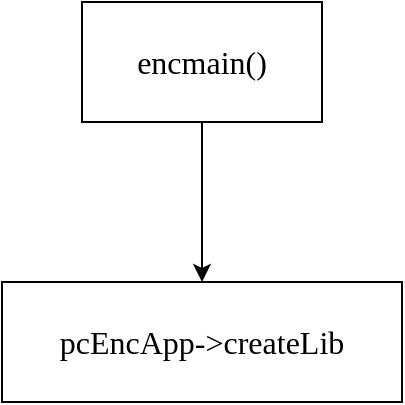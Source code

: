<mxfile version="18.0.3" type="github">
  <diagram id="wu9k4MUqra_iFmOoi5Xg" name="Page-1">
    <mxGraphModel dx="797" dy="615" grid="1" gridSize="10" guides="1" tooltips="1" connect="1" arrows="1" fold="1" page="1" pageScale="1" pageWidth="827" pageHeight="1169" math="0" shadow="0">
      <root>
        <mxCell id="0" />
        <mxCell id="1" parent="0" />
        <mxCell id="7j87BDj8bhFzXN303Ghl-3" value="" style="edgeStyle=orthogonalEdgeStyle;rounded=0;orthogonalLoop=1;jettySize=auto;html=1;fontFamily=Lucida Console;fontSize=16;" edge="1" parent="1" source="7j87BDj8bhFzXN303Ghl-1" target="7j87BDj8bhFzXN303Ghl-2">
          <mxGeometry relative="1" as="geometry" />
        </mxCell>
        <mxCell id="7j87BDj8bhFzXN303Ghl-1" value="encmain()" style="rounded=0;whiteSpace=wrap;html=1;fontFamily=Lucida Console;fontSize=16;" vertex="1" parent="1">
          <mxGeometry x="120" y="150" width="120" height="60" as="geometry" />
        </mxCell>
        <mxCell id="7j87BDj8bhFzXN303Ghl-2" value="pcEncApp-&amp;gt;createLib" style="whiteSpace=wrap;html=1;fontSize=16;fontFamily=Lucida Console;rounded=0;" vertex="1" parent="1">
          <mxGeometry x="80" y="290" width="200" height="60" as="geometry" />
        </mxCell>
      </root>
    </mxGraphModel>
  </diagram>
</mxfile>
